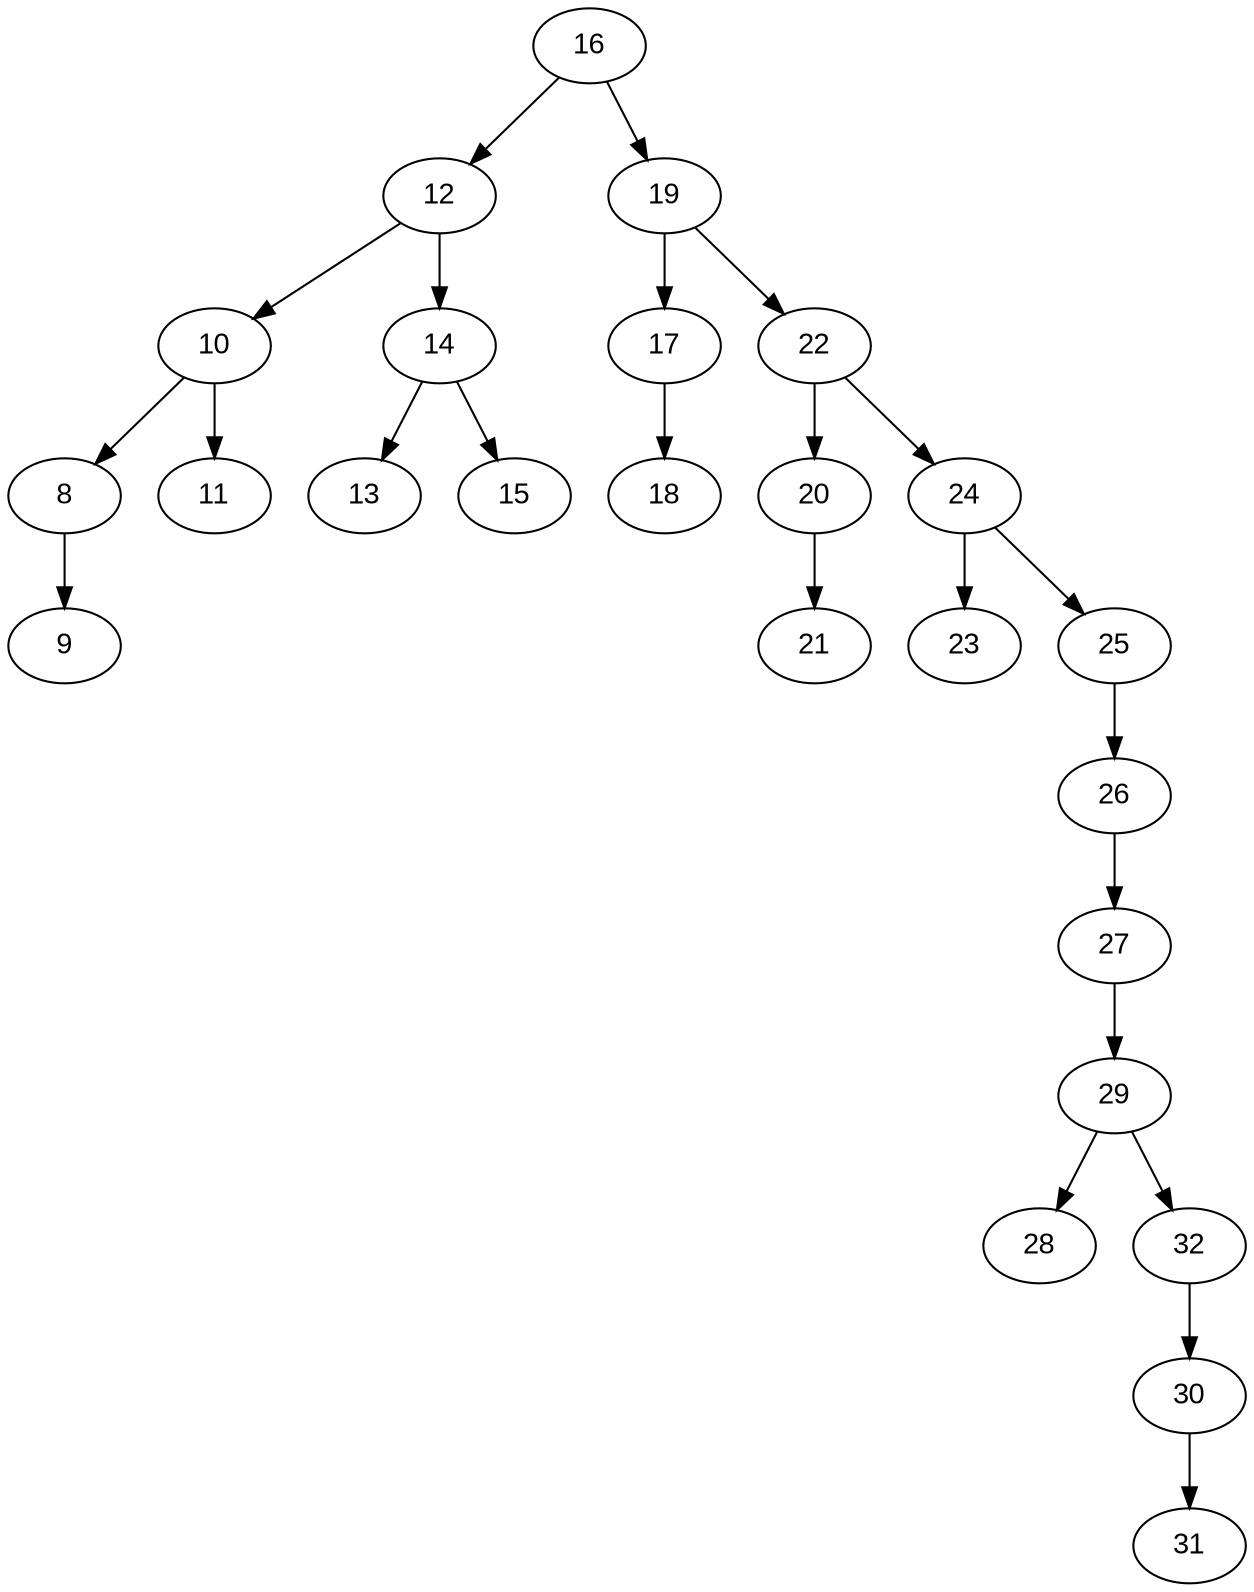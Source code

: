 digraph BST {
node [fontname="Arial"];
16 -> 12;
12 -> 10;
10 -> 8;
8 -> 9;
10 -> 11;
12 -> 14;
14 -> 13;
14 -> 15;
16 -> 19;
19 -> 17;
17 -> 18;
19 -> 22;
22 -> 20;
20 -> 21;
22 -> 24;
24 -> 23;
24 -> 25;
25 -> 26;
26 -> 27;
27 -> 29;
29 -> 28;
29 -> 32;
32 -> 30;
30 -> 31;
}